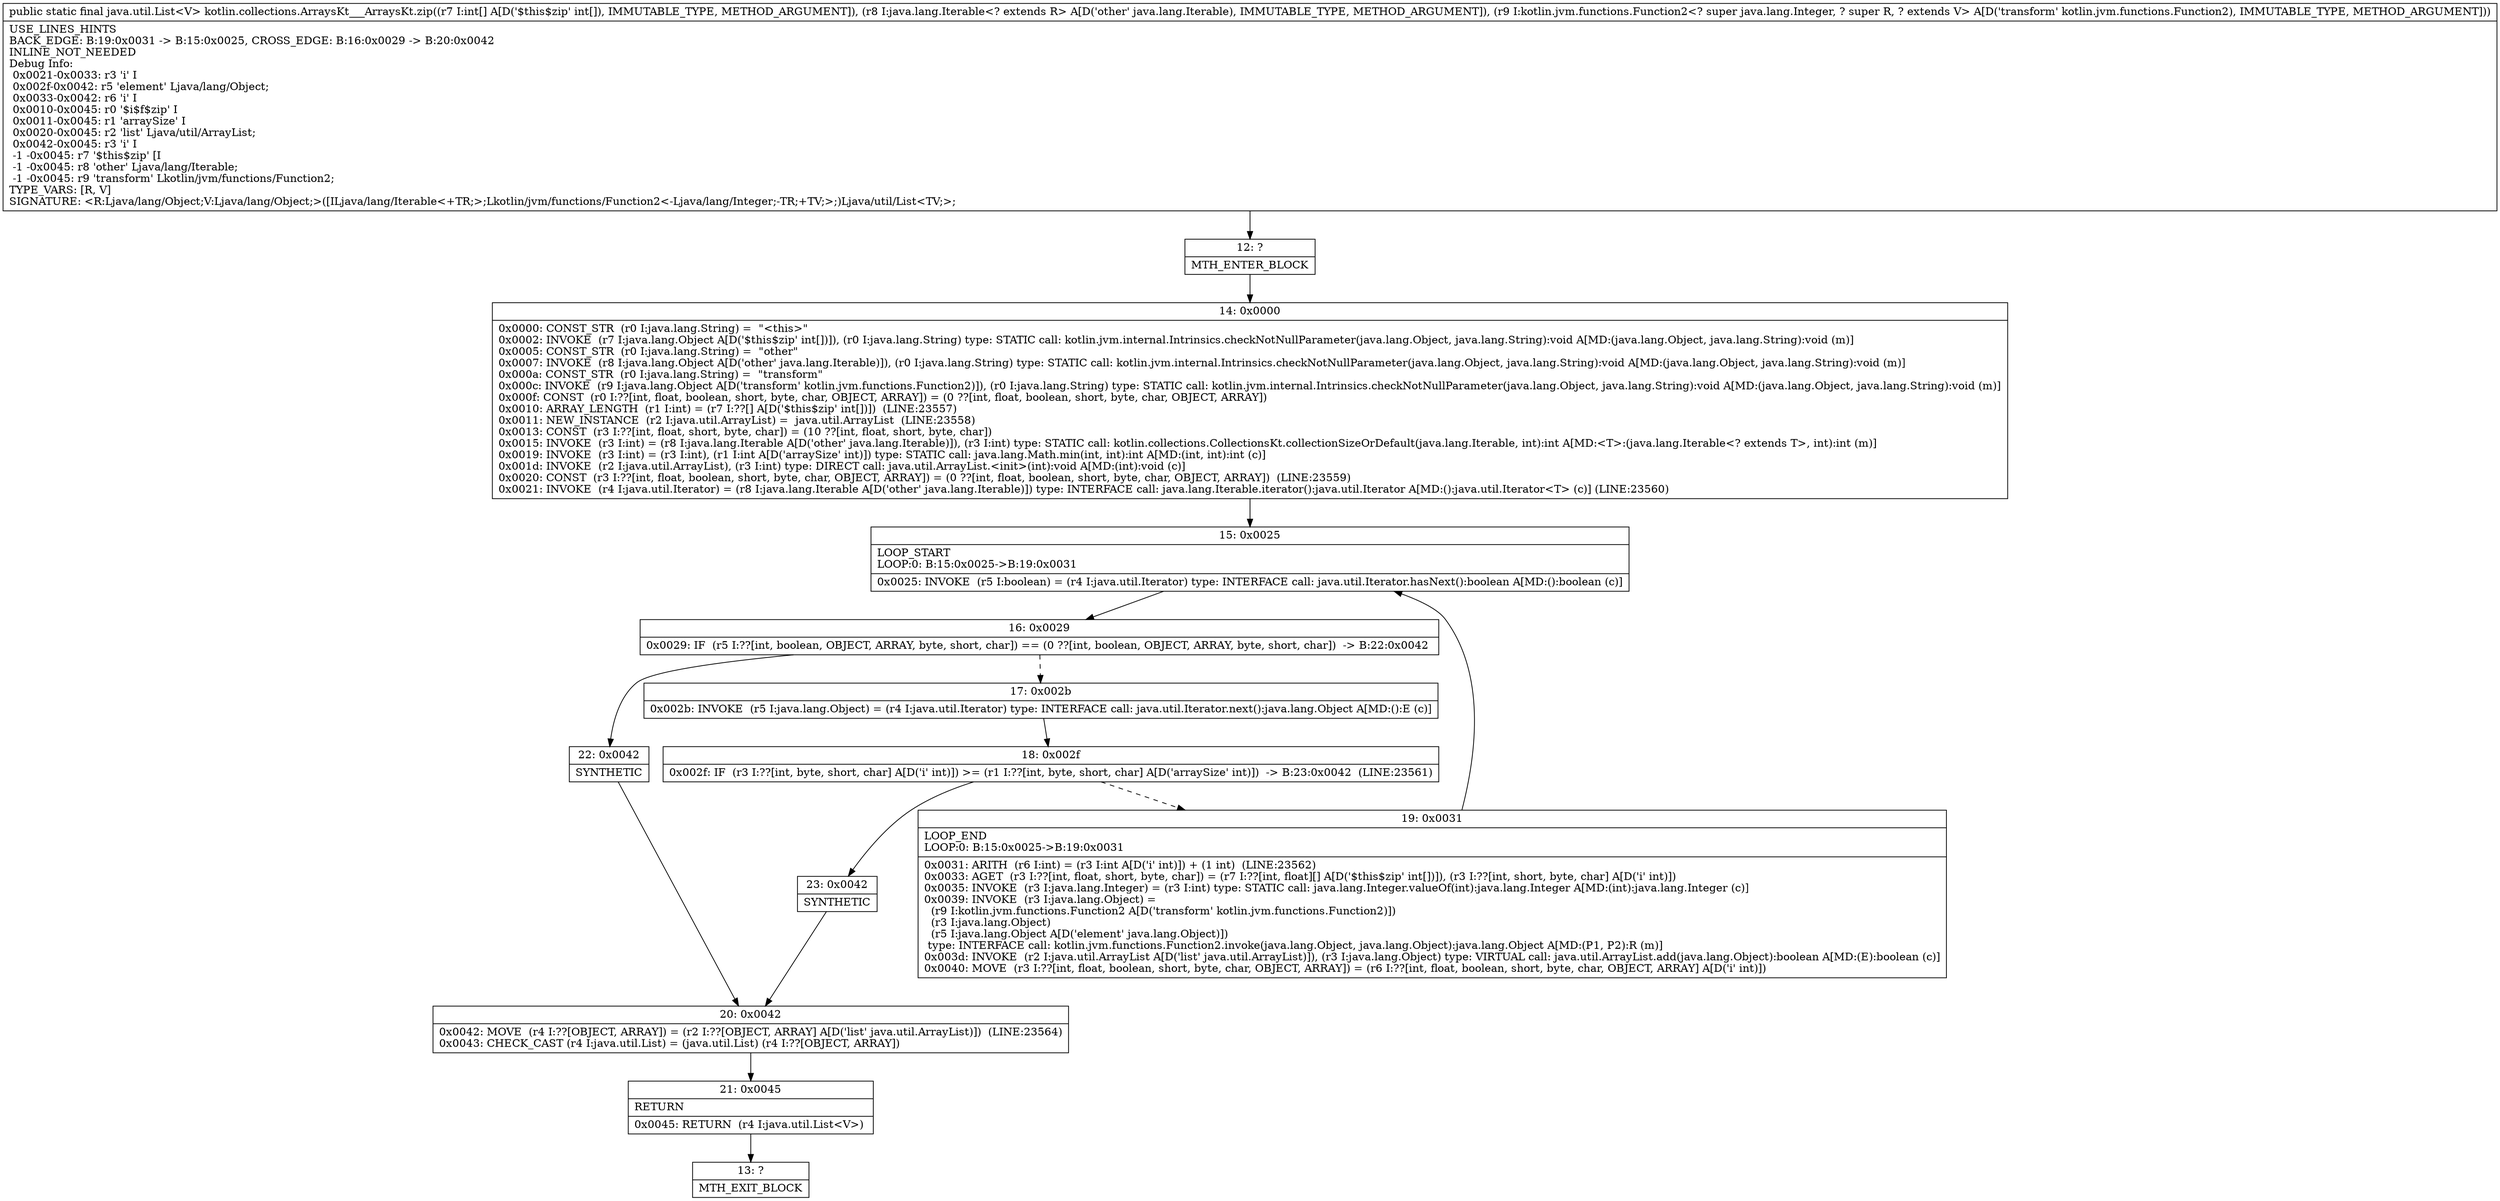 digraph "CFG forkotlin.collections.ArraysKt___ArraysKt.zip([ILjava\/lang\/Iterable;Lkotlin\/jvm\/functions\/Function2;)Ljava\/util\/List;" {
Node_12 [shape=record,label="{12\:\ ?|MTH_ENTER_BLOCK\l}"];
Node_14 [shape=record,label="{14\:\ 0x0000|0x0000: CONST_STR  (r0 I:java.lang.String) =  \"\<this\>\" \l0x0002: INVOKE  (r7 I:java.lang.Object A[D('$this$zip' int[])]), (r0 I:java.lang.String) type: STATIC call: kotlin.jvm.internal.Intrinsics.checkNotNullParameter(java.lang.Object, java.lang.String):void A[MD:(java.lang.Object, java.lang.String):void (m)]\l0x0005: CONST_STR  (r0 I:java.lang.String) =  \"other\" \l0x0007: INVOKE  (r8 I:java.lang.Object A[D('other' java.lang.Iterable)]), (r0 I:java.lang.String) type: STATIC call: kotlin.jvm.internal.Intrinsics.checkNotNullParameter(java.lang.Object, java.lang.String):void A[MD:(java.lang.Object, java.lang.String):void (m)]\l0x000a: CONST_STR  (r0 I:java.lang.String) =  \"transform\" \l0x000c: INVOKE  (r9 I:java.lang.Object A[D('transform' kotlin.jvm.functions.Function2)]), (r0 I:java.lang.String) type: STATIC call: kotlin.jvm.internal.Intrinsics.checkNotNullParameter(java.lang.Object, java.lang.String):void A[MD:(java.lang.Object, java.lang.String):void (m)]\l0x000f: CONST  (r0 I:??[int, float, boolean, short, byte, char, OBJECT, ARRAY]) = (0 ??[int, float, boolean, short, byte, char, OBJECT, ARRAY]) \l0x0010: ARRAY_LENGTH  (r1 I:int) = (r7 I:??[] A[D('$this$zip' int[])])  (LINE:23557)\l0x0011: NEW_INSTANCE  (r2 I:java.util.ArrayList) =  java.util.ArrayList  (LINE:23558)\l0x0013: CONST  (r3 I:??[int, float, short, byte, char]) = (10 ??[int, float, short, byte, char]) \l0x0015: INVOKE  (r3 I:int) = (r8 I:java.lang.Iterable A[D('other' java.lang.Iterable)]), (r3 I:int) type: STATIC call: kotlin.collections.CollectionsKt.collectionSizeOrDefault(java.lang.Iterable, int):int A[MD:\<T\>:(java.lang.Iterable\<? extends T\>, int):int (m)]\l0x0019: INVOKE  (r3 I:int) = (r3 I:int), (r1 I:int A[D('arraySize' int)]) type: STATIC call: java.lang.Math.min(int, int):int A[MD:(int, int):int (c)]\l0x001d: INVOKE  (r2 I:java.util.ArrayList), (r3 I:int) type: DIRECT call: java.util.ArrayList.\<init\>(int):void A[MD:(int):void (c)]\l0x0020: CONST  (r3 I:??[int, float, boolean, short, byte, char, OBJECT, ARRAY]) = (0 ??[int, float, boolean, short, byte, char, OBJECT, ARRAY])  (LINE:23559)\l0x0021: INVOKE  (r4 I:java.util.Iterator) = (r8 I:java.lang.Iterable A[D('other' java.lang.Iterable)]) type: INTERFACE call: java.lang.Iterable.iterator():java.util.Iterator A[MD:():java.util.Iterator\<T\> (c)] (LINE:23560)\l}"];
Node_15 [shape=record,label="{15\:\ 0x0025|LOOP_START\lLOOP:0: B:15:0x0025\-\>B:19:0x0031\l|0x0025: INVOKE  (r5 I:boolean) = (r4 I:java.util.Iterator) type: INTERFACE call: java.util.Iterator.hasNext():boolean A[MD:():boolean (c)]\l}"];
Node_16 [shape=record,label="{16\:\ 0x0029|0x0029: IF  (r5 I:??[int, boolean, OBJECT, ARRAY, byte, short, char]) == (0 ??[int, boolean, OBJECT, ARRAY, byte, short, char])  \-\> B:22:0x0042 \l}"];
Node_17 [shape=record,label="{17\:\ 0x002b|0x002b: INVOKE  (r5 I:java.lang.Object) = (r4 I:java.util.Iterator) type: INTERFACE call: java.util.Iterator.next():java.lang.Object A[MD:():E (c)]\l}"];
Node_18 [shape=record,label="{18\:\ 0x002f|0x002f: IF  (r3 I:??[int, byte, short, char] A[D('i' int)]) \>= (r1 I:??[int, byte, short, char] A[D('arraySize' int)])  \-\> B:23:0x0042  (LINE:23561)\l}"];
Node_19 [shape=record,label="{19\:\ 0x0031|LOOP_END\lLOOP:0: B:15:0x0025\-\>B:19:0x0031\l|0x0031: ARITH  (r6 I:int) = (r3 I:int A[D('i' int)]) + (1 int)  (LINE:23562)\l0x0033: AGET  (r3 I:??[int, float, short, byte, char]) = (r7 I:??[int, float][] A[D('$this$zip' int[])]), (r3 I:??[int, short, byte, char] A[D('i' int)]) \l0x0035: INVOKE  (r3 I:java.lang.Integer) = (r3 I:int) type: STATIC call: java.lang.Integer.valueOf(int):java.lang.Integer A[MD:(int):java.lang.Integer (c)]\l0x0039: INVOKE  (r3 I:java.lang.Object) = \l  (r9 I:kotlin.jvm.functions.Function2 A[D('transform' kotlin.jvm.functions.Function2)])\l  (r3 I:java.lang.Object)\l  (r5 I:java.lang.Object A[D('element' java.lang.Object)])\l type: INTERFACE call: kotlin.jvm.functions.Function2.invoke(java.lang.Object, java.lang.Object):java.lang.Object A[MD:(P1, P2):R (m)]\l0x003d: INVOKE  (r2 I:java.util.ArrayList A[D('list' java.util.ArrayList)]), (r3 I:java.lang.Object) type: VIRTUAL call: java.util.ArrayList.add(java.lang.Object):boolean A[MD:(E):boolean (c)]\l0x0040: MOVE  (r3 I:??[int, float, boolean, short, byte, char, OBJECT, ARRAY]) = (r6 I:??[int, float, boolean, short, byte, char, OBJECT, ARRAY] A[D('i' int)]) \l}"];
Node_23 [shape=record,label="{23\:\ 0x0042|SYNTHETIC\l}"];
Node_20 [shape=record,label="{20\:\ 0x0042|0x0042: MOVE  (r4 I:??[OBJECT, ARRAY]) = (r2 I:??[OBJECT, ARRAY] A[D('list' java.util.ArrayList)])  (LINE:23564)\l0x0043: CHECK_CAST (r4 I:java.util.List) = (java.util.List) (r4 I:??[OBJECT, ARRAY]) \l}"];
Node_21 [shape=record,label="{21\:\ 0x0045|RETURN\l|0x0045: RETURN  (r4 I:java.util.List\<V\>) \l}"];
Node_13 [shape=record,label="{13\:\ ?|MTH_EXIT_BLOCK\l}"];
Node_22 [shape=record,label="{22\:\ 0x0042|SYNTHETIC\l}"];
MethodNode[shape=record,label="{public static final java.util.List\<V\> kotlin.collections.ArraysKt___ArraysKt.zip((r7 I:int[] A[D('$this$zip' int[]), IMMUTABLE_TYPE, METHOD_ARGUMENT]), (r8 I:java.lang.Iterable\<? extends R\> A[D('other' java.lang.Iterable), IMMUTABLE_TYPE, METHOD_ARGUMENT]), (r9 I:kotlin.jvm.functions.Function2\<? super java.lang.Integer, ? super R, ? extends V\> A[D('transform' kotlin.jvm.functions.Function2), IMMUTABLE_TYPE, METHOD_ARGUMENT]))  | USE_LINES_HINTS\lBACK_EDGE: B:19:0x0031 \-\> B:15:0x0025, CROSS_EDGE: B:16:0x0029 \-\> B:20:0x0042\lINLINE_NOT_NEEDED\lDebug Info:\l  0x0021\-0x0033: r3 'i' I\l  0x002f\-0x0042: r5 'element' Ljava\/lang\/Object;\l  0x0033\-0x0042: r6 'i' I\l  0x0010\-0x0045: r0 '$i$f$zip' I\l  0x0011\-0x0045: r1 'arraySize' I\l  0x0020\-0x0045: r2 'list' Ljava\/util\/ArrayList;\l  0x0042\-0x0045: r3 'i' I\l  \-1 \-0x0045: r7 '$this$zip' [I\l  \-1 \-0x0045: r8 'other' Ljava\/lang\/Iterable;\l  \-1 \-0x0045: r9 'transform' Lkotlin\/jvm\/functions\/Function2;\lTYPE_VARS: [R, V]\lSIGNATURE: \<R:Ljava\/lang\/Object;V:Ljava\/lang\/Object;\>([ILjava\/lang\/Iterable\<+TR;\>;Lkotlin\/jvm\/functions\/Function2\<\-Ljava\/lang\/Integer;\-TR;+TV;\>;)Ljava\/util\/List\<TV;\>;\l}"];
MethodNode -> Node_12;Node_12 -> Node_14;
Node_14 -> Node_15;
Node_15 -> Node_16;
Node_16 -> Node_17[style=dashed];
Node_16 -> Node_22;
Node_17 -> Node_18;
Node_18 -> Node_19[style=dashed];
Node_18 -> Node_23;
Node_19 -> Node_15;
Node_23 -> Node_20;
Node_20 -> Node_21;
Node_21 -> Node_13;
Node_22 -> Node_20;
}

